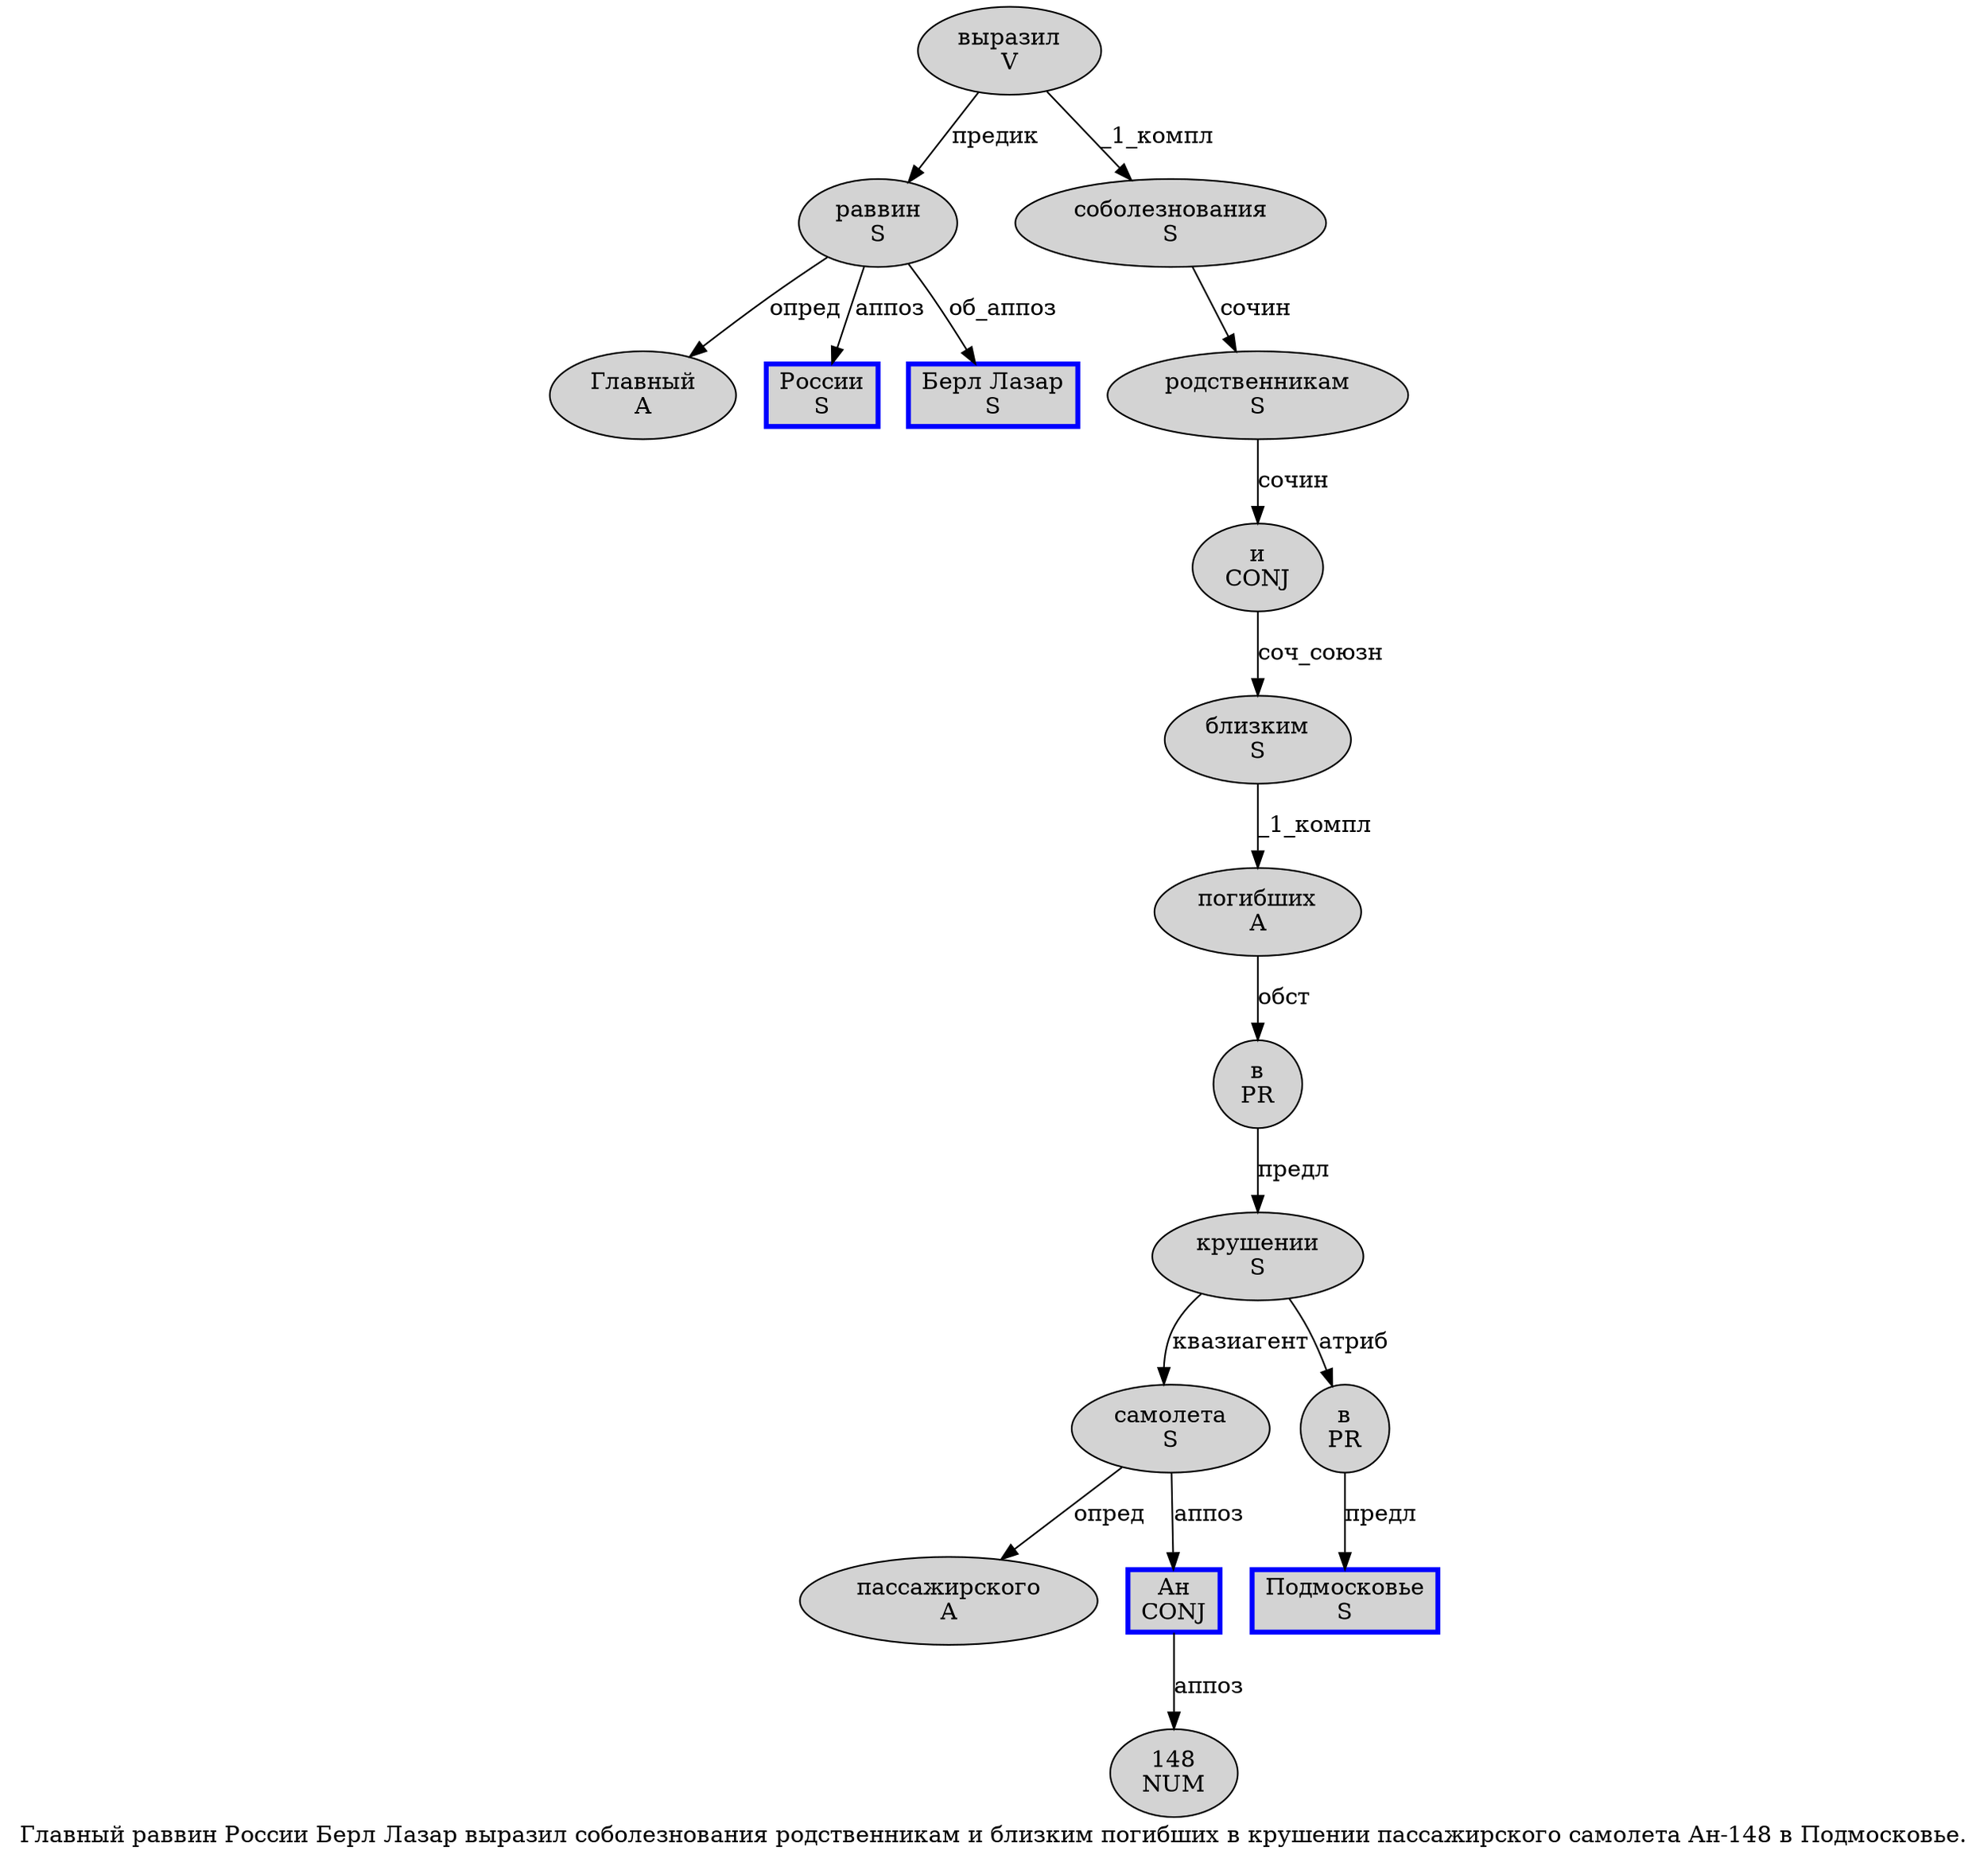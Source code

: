 digraph SENTENCE_1212 {
	graph [label="Главный раввин России Берл Лазар выразил соболезнования родственникам и близким погибших в крушении пассажирского самолета Ан-148 в Подмосковье."]
	node [style=filled]
		0 [label="Главный
A" color="" fillcolor=lightgray penwidth=1 shape=ellipse]
		1 [label="раввин
S" color="" fillcolor=lightgray penwidth=1 shape=ellipse]
		2 [label="России
S" color=blue fillcolor=lightgray penwidth=3 shape=box]
		3 [label="Берл Лазар
S" color=blue fillcolor=lightgray penwidth=3 shape=box]
		4 [label="выразил
V" color="" fillcolor=lightgray penwidth=1 shape=ellipse]
		5 [label="соболезнования
S" color="" fillcolor=lightgray penwidth=1 shape=ellipse]
		6 [label="родственникам
S" color="" fillcolor=lightgray penwidth=1 shape=ellipse]
		7 [label="и
CONJ" color="" fillcolor=lightgray penwidth=1 shape=ellipse]
		8 [label="близким
S" color="" fillcolor=lightgray penwidth=1 shape=ellipse]
		9 [label="погибших
A" color="" fillcolor=lightgray penwidth=1 shape=ellipse]
		10 [label="в
PR" color="" fillcolor=lightgray penwidth=1 shape=ellipse]
		11 [label="крушении
S" color="" fillcolor=lightgray penwidth=1 shape=ellipse]
		12 [label="пассажирского
A" color="" fillcolor=lightgray penwidth=1 shape=ellipse]
		13 [label="самолета
S" color="" fillcolor=lightgray penwidth=1 shape=ellipse]
		14 [label="Ан
CONJ" color=blue fillcolor=lightgray penwidth=3 shape=box]
		16 [label="148
NUM" color="" fillcolor=lightgray penwidth=1 shape=ellipse]
		17 [label="в
PR" color="" fillcolor=lightgray penwidth=1 shape=ellipse]
		18 [label="Подмосковье
S" color=blue fillcolor=lightgray penwidth=3 shape=box]
			5 -> 6 [label="сочин"]
			14 -> 16 [label="аппоз"]
			11 -> 13 [label="квазиагент"]
			11 -> 17 [label="атриб"]
			7 -> 8 [label="соч_союзн"]
			4 -> 1 [label="предик"]
			4 -> 5 [label="_1_компл"]
			13 -> 12 [label="опред"]
			13 -> 14 [label="аппоз"]
			8 -> 9 [label="_1_компл"]
			6 -> 7 [label="сочин"]
			10 -> 11 [label="предл"]
			1 -> 0 [label="опред"]
			1 -> 2 [label="аппоз"]
			1 -> 3 [label="об_аппоз"]
			17 -> 18 [label="предл"]
			9 -> 10 [label="обст"]
}